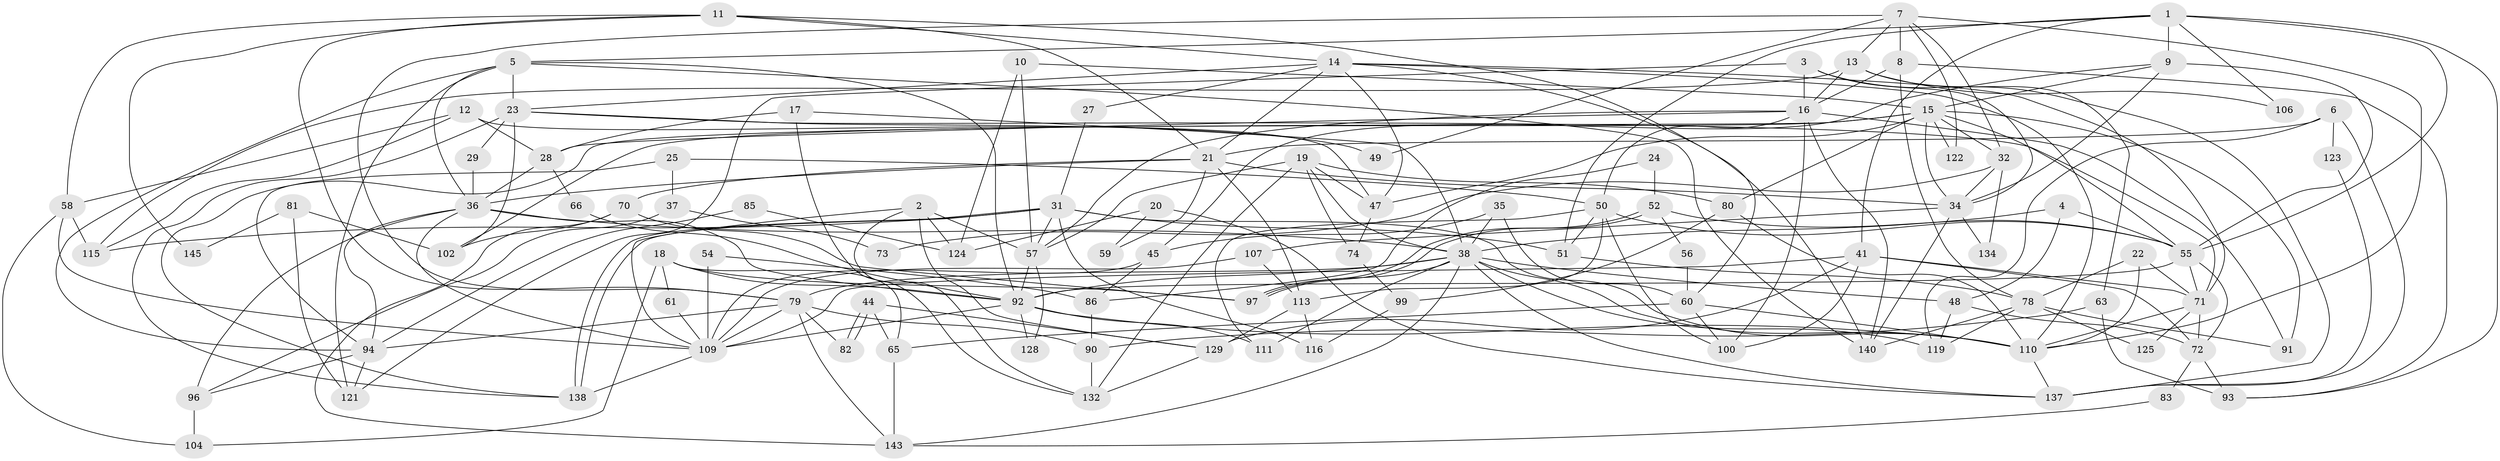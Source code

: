 // original degree distribution, {4: 0.2671232876712329, 3: 0.2465753424657534, 2: 0.1506849315068493, 7: 0.03424657534246575, 5: 0.19863013698630136, 6: 0.0821917808219178, 8: 0.02054794520547945}
// Generated by graph-tools (version 1.1) at 2025/18/03/04/25 18:18:32]
// undirected, 102 vertices, 240 edges
graph export_dot {
graph [start="1"]
  node [color=gray90,style=filled];
  1 [super="+146+77"];
  2 [super="+64"];
  3;
  4;
  5 [super="+88"];
  6 [super="+33"];
  7;
  8 [super="+46"];
  9 [super="+120"];
  10;
  11 [super="+42"];
  12 [super="+117"];
  13 [super="+101"];
  14 [super="+139"];
  15 [super="+144+43"];
  16 [super="+40"];
  17 [super="+62"];
  18 [super="+76"];
  19;
  20;
  21 [super="+75+30"];
  22;
  23 [super="+26"];
  24;
  25;
  27;
  28;
  29;
  31;
  32 [super="+84"];
  34 [super="+103"];
  35;
  36 [super="+39"];
  37;
  38 [super="+114+108+53"];
  41;
  44;
  45;
  47;
  48 [super="+69"];
  49;
  50 [super="+112"];
  51;
  52;
  54;
  55 [super="+98"];
  56;
  57 [super="+68"];
  58;
  59;
  60;
  61;
  63;
  65;
  66;
  70;
  71 [super="+133"];
  72 [super="+89"];
  73;
  74;
  78;
  79 [super="+95"];
  80;
  81;
  82;
  83;
  85;
  86;
  90;
  91;
  92 [super="+136+130"];
  93;
  94;
  96;
  97;
  99;
  100;
  102;
  104;
  106;
  107;
  109 [super="+118"];
  110 [super="+127"];
  111;
  113 [super="+126"];
  115;
  116;
  119;
  121;
  122;
  123;
  124 [super="+135"];
  125;
  128;
  129;
  132;
  134;
  137;
  138;
  140;
  143;
  145;
  1 -- 41;
  1 -- 93;
  1 -- 51;
  1 -- 5;
  1 -- 55;
  1 -- 9 [weight=2];
  1 -- 106;
  2 -- 109;
  2 -- 57;
  2 -- 129;
  2 -- 124;
  2 -- 132;
  3 -- 137;
  3 -- 121;
  3 -- 34;
  3 -- 16;
  4 -- 48;
  4 -- 55;
  4 -- 38;
  5 -- 92;
  5 -- 36;
  5 -- 23;
  5 -- 121;
  5 -- 140;
  5 -- 94;
  6 -- 119;
  6 -- 21;
  6 -- 137;
  6 -- 123;
  7 -- 13;
  7 -- 79;
  7 -- 8;
  7 -- 49;
  7 -- 110;
  7 -- 122;
  7 -- 32;
  8 -- 78 [weight=2];
  8 -- 93;
  8 -- 16;
  9 -- 15;
  9 -- 34;
  9 -- 45;
  9 -- 55;
  10 -- 57;
  10 -- 15;
  10 -- 124;
  11 -- 79;
  11 -- 60;
  11 -- 145;
  11 -- 21;
  11 -- 58;
  11 -- 14;
  12 -- 58;
  12 -- 115;
  12 -- 28;
  12 -- 47;
  13 -- 106 [weight=2];
  13 -- 16 [weight=2];
  13 -- 115;
  13 -- 63;
  14 -- 71;
  14 -- 47;
  14 -- 140;
  14 -- 27;
  14 -- 110;
  14 -- 23;
  14 -- 21;
  15 -- 102;
  15 -- 32 [weight=2];
  15 -- 138;
  15 -- 47;
  15 -- 80;
  15 -- 122;
  15 -- 34;
  15 -- 91;
  15 -- 55;
  16 -- 140;
  16 -- 28;
  16 -- 91;
  16 -- 100;
  16 -- 50;
  16 -- 57;
  17 -- 132;
  17 -- 28;
  17 -- 38;
  18 -- 65;
  18 -- 61;
  18 -- 104;
  18 -- 97;
  18 -- 92;
  19 -- 74;
  19 -- 47;
  19 -- 80;
  19 -- 132;
  19 -- 57;
  19 -- 38;
  20 -- 137;
  20 -- 124 [weight=2];
  20 -- 59;
  21 -- 113;
  21 -- 34;
  21 -- 36;
  21 -- 70;
  21 -- 59;
  22 -- 78;
  22 -- 110;
  22 -- 71;
  23 -- 49;
  23 -- 102;
  23 -- 71;
  23 -- 138;
  23 -- 29 [weight=2];
  24 -- 86;
  24 -- 52;
  25 -- 94;
  25 -- 37;
  25 -- 50;
  27 -- 31;
  28 -- 36;
  28 -- 66;
  29 -- 36;
  31 -- 110;
  31 -- 138;
  31 -- 138;
  31 -- 51;
  31 -- 115;
  31 -- 116;
  31 -- 57;
  32 -- 73;
  32 -- 34;
  32 -- 134;
  34 -- 107;
  34 -- 134;
  34 -- 140;
  35 -- 45;
  35 -- 60;
  35 -- 38;
  36 -- 94;
  36 -- 96;
  36 -- 109;
  36 -- 38 [weight=2];
  36 -- 92;
  37 -- 96;
  37 -- 73;
  38 -- 143;
  38 -- 48;
  38 -- 137;
  38 -- 111;
  38 -- 110;
  38 -- 97;
  38 -- 79;
  38 -- 119;
  38 -- 92;
  41 -- 71;
  41 -- 100;
  41 -- 72;
  41 -- 109;
  41 -- 129;
  44 -- 82;
  44 -- 82;
  44 -- 65;
  44 -- 129;
  45 -- 109;
  45 -- 86;
  47 -- 74;
  48 -- 72;
  48 -- 119;
  50 -- 51;
  50 -- 111;
  50 -- 100;
  50 -- 113;
  50 -- 55;
  51 -- 78;
  52 -- 97;
  52 -- 97;
  52 -- 56;
  52 -- 55;
  54 -- 86;
  54 -- 109;
  55 -- 71;
  55 -- 72;
  55 -- 92;
  56 -- 60;
  57 -- 128;
  57 -- 92;
  58 -- 115;
  58 -- 104;
  58 -- 109;
  60 -- 100;
  60 -- 65;
  60 -- 110;
  61 -- 109;
  63 -- 93;
  63 -- 90;
  65 -- 143;
  66 -- 92;
  70 -- 143;
  70 -- 102;
  70 -- 97;
  71 -- 72;
  71 -- 125;
  71 -- 110;
  72 -- 83;
  72 -- 93;
  74 -- 99;
  78 -- 140;
  78 -- 91;
  78 -- 119;
  78 -- 125;
  79 -- 82;
  79 -- 109;
  79 -- 143;
  79 -- 90;
  79 -- 94;
  80 -- 99;
  80 -- 110;
  81 -- 121;
  81 -- 102;
  81 -- 145;
  83 -- 143;
  85 -- 94;
  85 -- 124;
  86 -- 90;
  90 -- 132;
  92 -- 109;
  92 -- 128;
  92 -- 110;
  92 -- 111;
  94 -- 121;
  94 -- 96;
  96 -- 104;
  99 -- 116;
  107 -- 113;
  107 -- 109;
  109 -- 138;
  110 -- 137;
  113 -- 116;
  113 -- 129;
  123 -- 137;
  129 -- 132;
}
